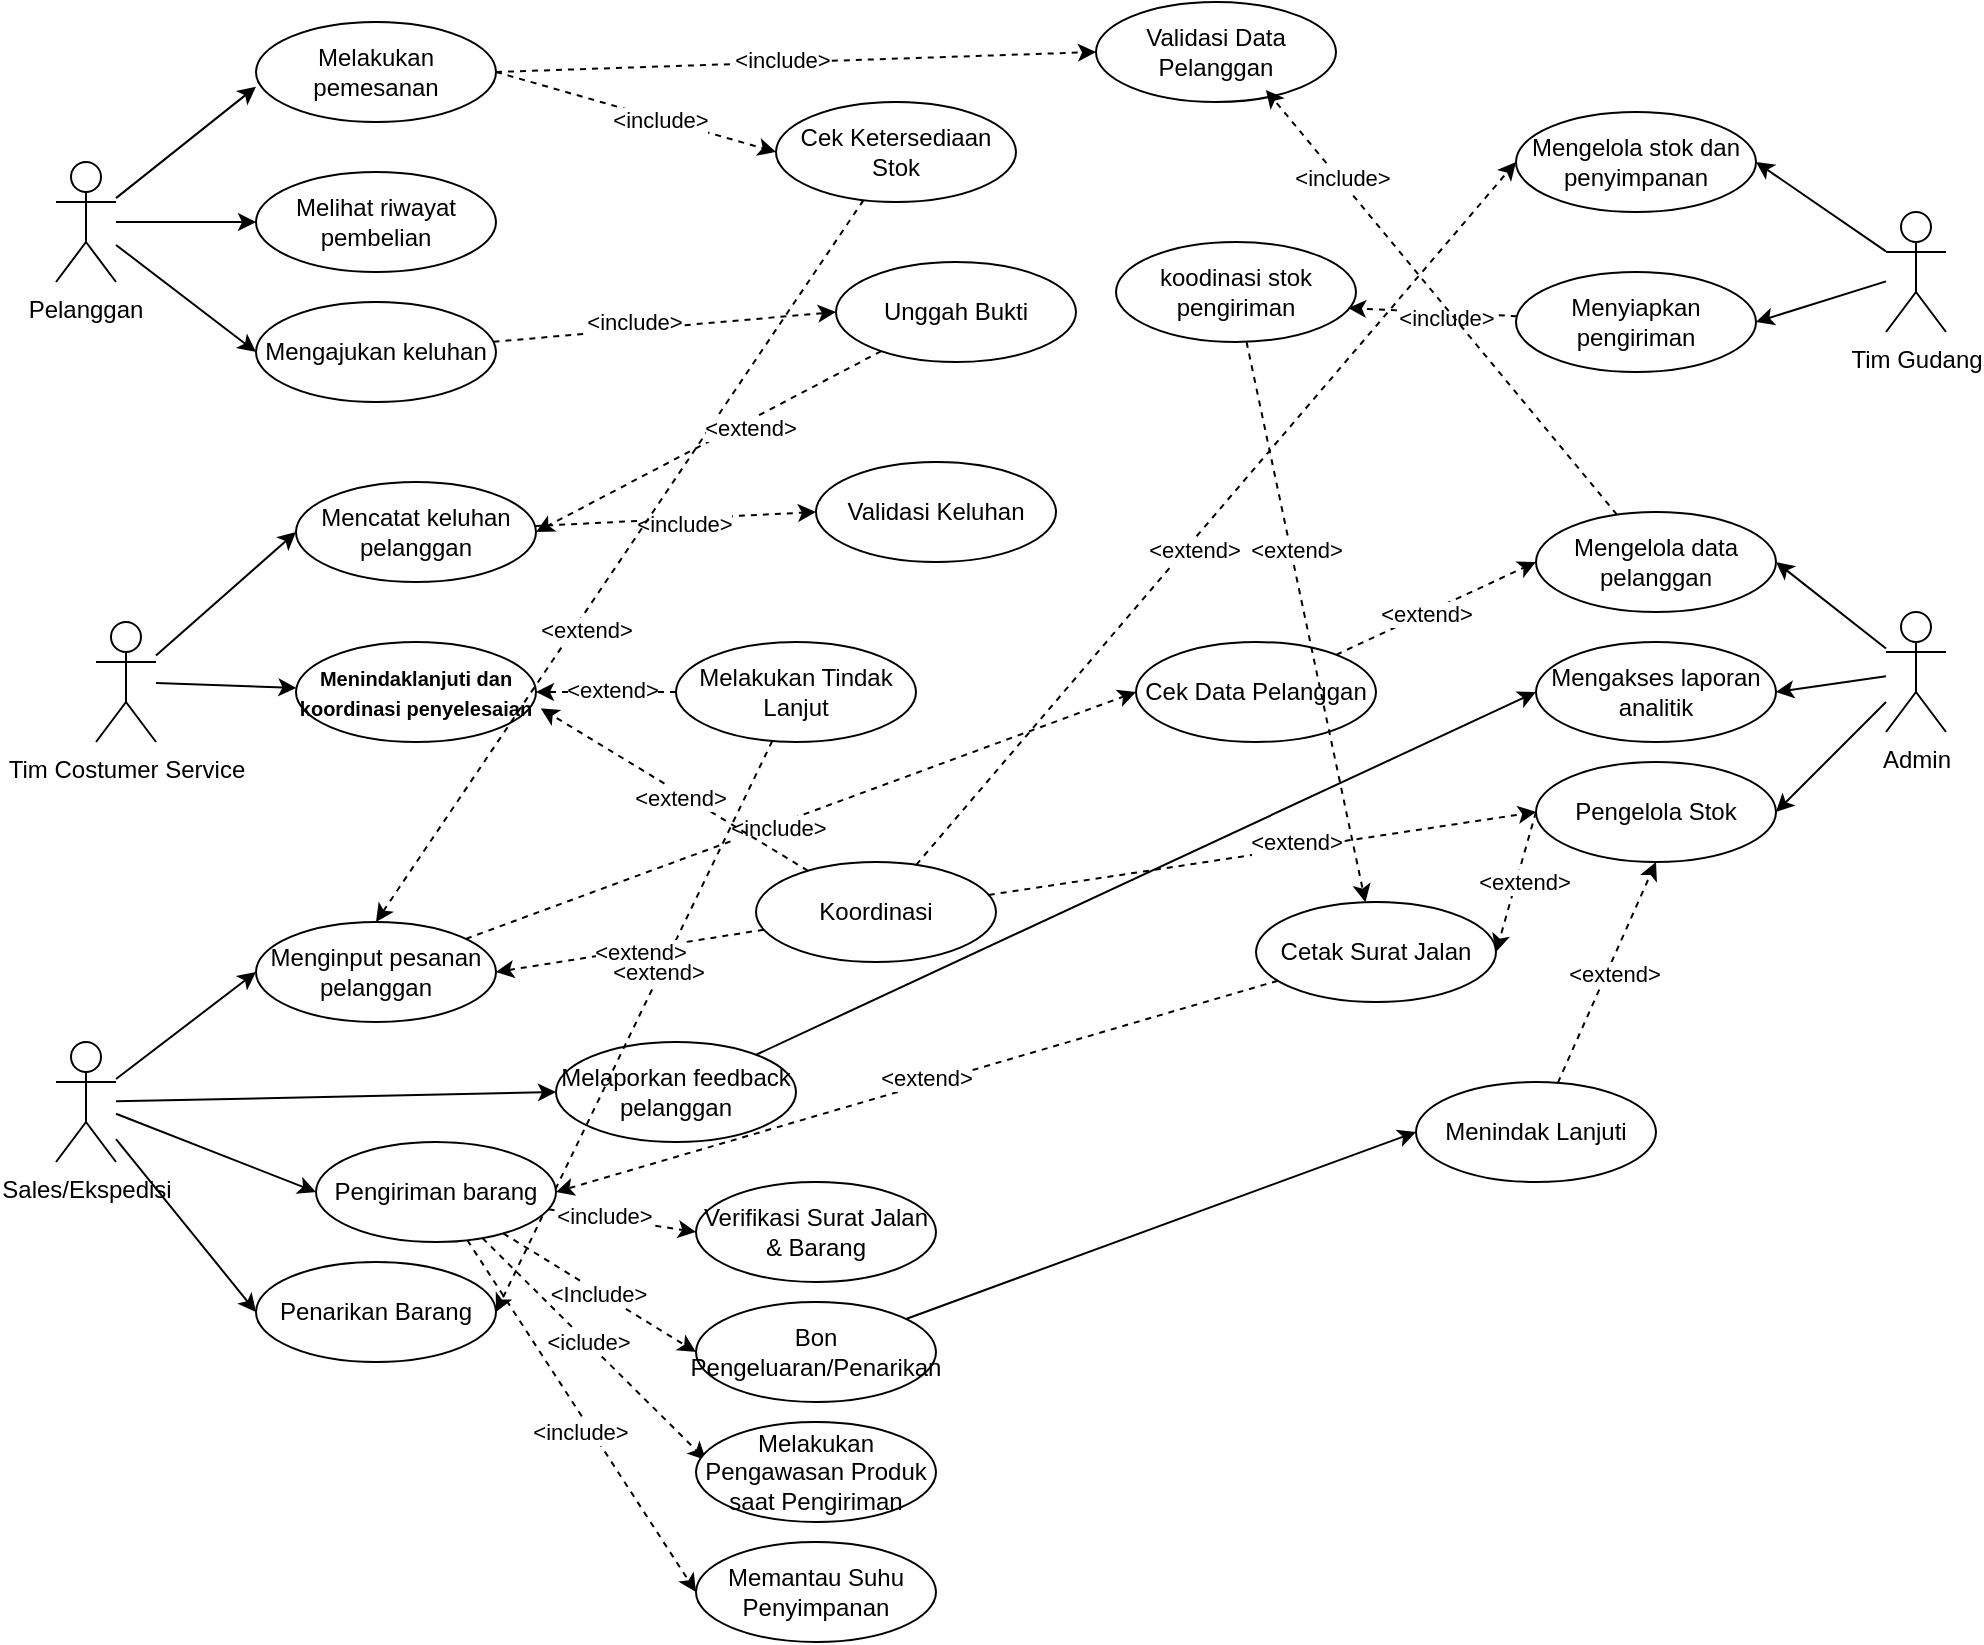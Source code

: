 <mxfile>
    <diagram id="A9RWl5Ja1mrFfkjDTp6f" name="Page-1">
        <mxGraphModel dx="1467" dy="485" grid="1" gridSize="10" guides="1" tooltips="1" connect="1" arrows="1" fold="1" page="1" pageScale="1" pageWidth="850" pageHeight="1100" math="0" shadow="0">
            <root>
                <mxCell id="0"/>
                <mxCell id="1" parent="0"/>
                <mxCell id="39" style="edgeStyle=none;html=1;entryX=0;entryY=0.5;entryDx=0;entryDy=0;" parent="1" source="2" target="14" edge="1">
                    <mxGeometry relative="1" as="geometry"/>
                </mxCell>
                <mxCell id="40" style="edgeStyle=none;html=1;entryX=0;entryY=0.5;entryDx=0;entryDy=0;" parent="1" source="2" target="15" edge="1">
                    <mxGeometry relative="1" as="geometry"/>
                </mxCell>
                <object label="Pelanggan" id="2">
                    <mxCell style="shape=umlActor;verticalLabelPosition=bottom;verticalAlign=top;outlineConnect=0;whiteSpace=wrap;align=center;" parent="1" vertex="1">
                        <mxGeometry x="20" y="160" width="30" height="60" as="geometry"/>
                    </mxCell>
                </object>
                <mxCell id="22" style="edgeStyle=none;html=1;entryX=0;entryY=0.5;entryDx=0;entryDy=0;" parent="1" source="7" target="16" edge="1">
                    <mxGeometry relative="1" as="geometry"/>
                </mxCell>
                <mxCell id="23" style="edgeStyle=none;html=1;entryX=0;entryY=0.5;entryDx=0;entryDy=0;" parent="1" source="7" target="17" edge="1">
                    <mxGeometry relative="1" as="geometry"/>
                </mxCell>
                <mxCell id="107" style="edgeStyle=none;html=1;entryX=0;entryY=0.5;entryDx=0;entryDy=0;" edge="1" parent="1" source="7" target="106">
                    <mxGeometry relative="1" as="geometry"/>
                </mxCell>
                <mxCell id="145" style="edgeStyle=none;html=1;entryX=0;entryY=0.5;entryDx=0;entryDy=0;" edge="1" parent="1" source="7" target="144">
                    <mxGeometry relative="1" as="geometry"/>
                </mxCell>
                <mxCell id="7" value="Sales/Ekspedisi" style="shape=umlActor;verticalLabelPosition=bottom;verticalAlign=top;html=1;outlineConnect=0;" parent="1" vertex="1">
                    <mxGeometry x="20" y="600" width="30" height="60" as="geometry"/>
                </mxCell>
                <mxCell id="41" style="edgeStyle=none;html=1;entryX=1;entryY=0.5;entryDx=0;entryDy=0;" parent="1" source="8" target="33" edge="1">
                    <mxGeometry relative="1" as="geometry"/>
                </mxCell>
                <mxCell id="42" style="edgeStyle=none;html=1;entryX=1;entryY=0.5;entryDx=0;entryDy=0;" parent="1" source="8" target="32" edge="1">
                    <mxGeometry relative="1" as="geometry"/>
                </mxCell>
                <mxCell id="8" value="Tim Gudang" style="shape=umlActor;verticalLabelPosition=bottom;verticalAlign=top;html=1;outlineConnect=0;" parent="1" vertex="1">
                    <mxGeometry x="935" y="185" width="30" height="60" as="geometry"/>
                </mxCell>
                <mxCell id="43" style="edgeStyle=none;html=1;entryX=1;entryY=0.5;entryDx=0;entryDy=0;" parent="1" source="10" target="30" edge="1">
                    <mxGeometry relative="1" as="geometry"/>
                </mxCell>
                <mxCell id="109" style="edgeStyle=none;html=1;entryX=1;entryY=0.5;entryDx=0;entryDy=0;" edge="1" parent="1" source="10" target="108">
                    <mxGeometry relative="1" as="geometry"/>
                </mxCell>
                <mxCell id="10" value="Admin" style="shape=umlActor;verticalLabelPosition=bottom;verticalAlign=top;html=1;outlineConnect=0;" parent="1" vertex="1">
                    <mxGeometry x="935" y="385" width="30" height="60" as="geometry"/>
                </mxCell>
                <mxCell id="35" value="" style="edgeStyle=none;html=1;" parent="1" source="11" target="26" edge="1">
                    <mxGeometry relative="1" as="geometry"/>
                </mxCell>
                <mxCell id="36" style="edgeStyle=none;html=1;entryX=0;entryY=0.5;entryDx=0;entryDy=0;" parent="1" source="11" target="25" edge="1">
                    <mxGeometry relative="1" as="geometry"/>
                </mxCell>
                <mxCell id="11" value="Tim Costumer Service" style="shape=umlActor;verticalLabelPosition=bottom;verticalAlign=top;html=1;outlineConnect=0;" parent="1" vertex="1">
                    <mxGeometry x="40" y="390" width="30" height="60" as="geometry"/>
                </mxCell>
                <mxCell id="51" style="edgeStyle=none;html=1;exitX=1;exitY=0.5;exitDx=0;exitDy=0;entryX=0;entryY=0.5;entryDx=0;entryDy=0;dashed=1;" parent="1" source="13" target="50" edge="1">
                    <mxGeometry relative="1" as="geometry"/>
                </mxCell>
                <mxCell id="55" value="&amp;lt;include&amp;gt;" style="edgeLabel;html=1;align=center;verticalAlign=middle;resizable=0;points=[];" parent="51" vertex="1" connectable="0">
                    <mxGeometry x="-0.05" y="2" relative="1" as="geometry">
                        <mxPoint as="offset"/>
                    </mxGeometry>
                </mxCell>
                <mxCell id="57" style="edgeStyle=none;html=1;entryX=0;entryY=0.5;entryDx=0;entryDy=0;exitX=1;exitY=0.5;exitDx=0;exitDy=0;dashed=1;" parent="1" source="13" target="56" edge="1">
                    <mxGeometry relative="1" as="geometry"/>
                </mxCell>
                <mxCell id="62" value="&amp;lt;include&amp;gt;" style="edgeLabel;html=1;align=center;verticalAlign=middle;resizable=0;points=[];" parent="57" vertex="1" connectable="0">
                    <mxGeometry x="0.175" relative="1" as="geometry">
                        <mxPoint as="offset"/>
                    </mxGeometry>
                </mxCell>
                <mxCell id="13" value="Melakukan pemesanan" style="ellipse;whiteSpace=wrap;html=1;" parent="1" vertex="1">
                    <mxGeometry x="120" y="90" width="120" height="50" as="geometry"/>
                </mxCell>
                <mxCell id="14" value="Melihat riwayat pembelian" style="ellipse;whiteSpace=wrap;html=1;" parent="1" vertex="1">
                    <mxGeometry x="120" y="165" width="120" height="50" as="geometry"/>
                </mxCell>
                <mxCell id="64" style="edgeStyle=none;html=1;entryX=0;entryY=0.5;entryDx=0;entryDy=0;dashed=1;" parent="1" source="15" target="63" edge="1">
                    <mxGeometry relative="1" as="geometry"/>
                </mxCell>
                <mxCell id="66" value="&amp;lt;include&amp;gt;" style="edgeLabel;html=1;align=center;verticalAlign=middle;resizable=0;points=[];" parent="64" vertex="1" connectable="0">
                    <mxGeometry x="-0.174" y="4" relative="1" as="geometry">
                        <mxPoint as="offset"/>
                    </mxGeometry>
                </mxCell>
                <mxCell id="15" value="Mengajukan keluhan" style="ellipse;whiteSpace=wrap;html=1;" parent="1" vertex="1">
                    <mxGeometry x="120" y="230" width="120" height="50" as="geometry"/>
                </mxCell>
                <mxCell id="97" style="edgeStyle=none;html=1;entryX=0;entryY=0.5;entryDx=0;entryDy=0;dashed=1;" parent="1" source="16" target="95" edge="1">
                    <mxGeometry relative="1" as="geometry"/>
                </mxCell>
                <mxCell id="98" value="&amp;lt;include&amp;gt;" style="edgeLabel;html=1;align=center;verticalAlign=middle;resizable=0;points=[];" parent="97" vertex="1" connectable="0">
                    <mxGeometry x="-0.067" y="-3" relative="1" as="geometry">
                        <mxPoint x="-1" y="-1" as="offset"/>
                    </mxGeometry>
                </mxCell>
                <mxCell id="16" value="Menginput pesanan pelanggan" style="ellipse;whiteSpace=wrap;html=1;" parent="1" vertex="1">
                    <mxGeometry x="120" y="540" width="120" height="50" as="geometry"/>
                </mxCell>
                <mxCell id="135" style="edgeStyle=none;html=1;entryX=0;entryY=0.5;entryDx=0;entryDy=0;" edge="1" parent="1" source="17" target="28">
                    <mxGeometry relative="1" as="geometry"/>
                </mxCell>
                <mxCell id="17" value="Melaporkan feedback pelanggan" style="ellipse;whiteSpace=wrap;html=1;" parent="1" vertex="1">
                    <mxGeometry x="270" y="600" width="120" height="50" as="geometry"/>
                </mxCell>
                <mxCell id="83" style="edgeStyle=none;html=1;entryX=0;entryY=0.5;entryDx=0;entryDy=0;dashed=1;" parent="1" source="25" target="82" edge="1">
                    <mxGeometry relative="1" as="geometry"/>
                </mxCell>
                <mxCell id="84" value="&amp;lt;include&amp;gt;" style="edgeLabel;html=1;align=center;verticalAlign=middle;resizable=0;points=[];" parent="83" vertex="1" connectable="0">
                    <mxGeometry x="0.051" y="-2" relative="1" as="geometry">
                        <mxPoint as="offset"/>
                    </mxGeometry>
                </mxCell>
                <mxCell id="25" value="Mencatat keluhan pelanggan" style="ellipse;whiteSpace=wrap;html=1;" parent="1" vertex="1">
                    <mxGeometry x="140" y="320" width="120" height="50" as="geometry"/>
                </mxCell>
                <mxCell id="26" value="&lt;font style=&quot;font-size: 10px;&quot;&gt;Menindaklanjuti dan koordinasi penyelesaian&lt;/font&gt;" style="ellipse;whiteSpace=wrap;html=1;fontStyle=1" parent="1" vertex="1">
                    <mxGeometry x="140" y="400" width="120" height="50" as="geometry"/>
                </mxCell>
                <mxCell id="28" value="Mengakses laporan analitik" style="ellipse;whiteSpace=wrap;html=1;" parent="1" vertex="1">
                    <mxGeometry x="760" y="400" width="120" height="50" as="geometry"/>
                </mxCell>
                <mxCell id="30" value="Mengelola data pelanggan" style="ellipse;whiteSpace=wrap;html=1;" parent="1" vertex="1">
                    <mxGeometry x="760" y="335" width="120" height="50" as="geometry"/>
                </mxCell>
                <mxCell id="32" value="Menyiapkan pengiriman" style="ellipse;whiteSpace=wrap;html=1;" parent="1" vertex="1">
                    <mxGeometry x="750" y="215" width="120" height="50" as="geometry"/>
                </mxCell>
                <mxCell id="33" value="Mengelola stok dan penyimpanan" style="ellipse;whiteSpace=wrap;html=1;" parent="1" vertex="1">
                    <mxGeometry x="750" y="135" width="120" height="50" as="geometry"/>
                </mxCell>
                <mxCell id="38" style="edgeStyle=none;html=1;entryX=0;entryY=0.647;entryDx=0;entryDy=0;entryPerimeter=0;" parent="1" source="2" target="13" edge="1">
                    <mxGeometry relative="1" as="geometry"/>
                </mxCell>
                <mxCell id="45" style="edgeStyle=none;html=1;entryX=1;entryY=0.5;entryDx=0;entryDy=0;" parent="1" source="10" target="28" edge="1">
                    <mxGeometry relative="1" as="geometry"/>
                </mxCell>
                <mxCell id="50" value="Validasi Data Pelanggan" style="ellipse;whiteSpace=wrap;html=1;" parent="1" vertex="1">
                    <mxGeometry x="540" y="80" width="120" height="50" as="geometry"/>
                </mxCell>
                <mxCell id="119" style="edgeStyle=none;html=1;entryX=0.5;entryY=0;entryDx=0;entryDy=0;dashed=1;" edge="1" parent="1" source="56" target="16">
                    <mxGeometry relative="1" as="geometry"/>
                </mxCell>
                <mxCell id="120" value="&amp;lt;extend&amp;gt;" style="edgeLabel;html=1;align=center;verticalAlign=middle;resizable=0;points=[];" vertex="1" connectable="0" parent="119">
                    <mxGeometry x="-0.118" y="1" relative="1" as="geometry">
                        <mxPoint x="-32" y="55" as="offset"/>
                    </mxGeometry>
                </mxCell>
                <mxCell id="56" value="Cek Ketersediaan Stok" style="ellipse;whiteSpace=wrap;html=1;" parent="1" vertex="1">
                    <mxGeometry x="380" y="130" width="120" height="50" as="geometry"/>
                </mxCell>
                <mxCell id="65" style="edgeStyle=none;html=1;entryX=1;entryY=0.5;entryDx=0;entryDy=0;dashed=1;" parent="1" source="63" target="25" edge="1">
                    <mxGeometry relative="1" as="geometry"/>
                </mxCell>
                <mxCell id="121" value="&amp;lt;extend&amp;gt;" style="edgeLabel;html=1;align=center;verticalAlign=middle;resizable=0;points=[];" vertex="1" connectable="0" parent="65">
                    <mxGeometry x="-0.228" y="4" relative="1" as="geometry">
                        <mxPoint x="-1" as="offset"/>
                    </mxGeometry>
                </mxCell>
                <mxCell id="63" value="Unggah Bukti " style="ellipse;whiteSpace=wrap;html=1;" parent="1" vertex="1">
                    <mxGeometry x="410" y="210" width="120" height="50" as="geometry"/>
                </mxCell>
                <mxCell id="68" style="edgeStyle=none;html=1;entryX=1;entryY=0.5;entryDx=0;entryDy=0;dashed=1;" parent="1" source="67" target="26" edge="1">
                    <mxGeometry relative="1" as="geometry"/>
                </mxCell>
                <mxCell id="70" value="&amp;lt;extend&amp;gt;" style="edgeLabel;html=1;align=center;verticalAlign=middle;resizable=0;points=[];" parent="68" vertex="1" connectable="0">
                    <mxGeometry x="-0.065" y="-1" relative="1" as="geometry">
                        <mxPoint as="offset"/>
                    </mxGeometry>
                </mxCell>
                <mxCell id="147" style="edgeStyle=none;html=1;entryX=1;entryY=0.5;entryDx=0;entryDy=0;dashed=1;" edge="1" parent="1" source="67" target="144">
                    <mxGeometry relative="1" as="geometry"/>
                </mxCell>
                <mxCell id="148" value="&amp;lt;extend&amp;gt;" style="edgeLabel;html=1;align=center;verticalAlign=middle;resizable=0;points=[];" vertex="1" connectable="0" parent="147">
                    <mxGeometry x="-0.182" y="-2" relative="1" as="geometry">
                        <mxPoint x="1" as="offset"/>
                    </mxGeometry>
                </mxCell>
                <mxCell id="67" value="Melakukan Tindak Lanjut" style="ellipse;whiteSpace=wrap;html=1;" parent="1" vertex="1">
                    <mxGeometry x="330" y="400" width="120" height="50" as="geometry"/>
                </mxCell>
                <mxCell id="86" style="edgeStyle=none;html=1;entryX=1;entryY=0.5;entryDx=0;entryDy=0;dashed=1;" parent="1" source="71" target="16" edge="1">
                    <mxGeometry relative="1" as="geometry"/>
                </mxCell>
                <mxCell id="87" value="&amp;lt;extend&amp;gt;" style="edgeLabel;html=1;align=center;verticalAlign=middle;resizable=0;points=[];" parent="86" vertex="1" connectable="0">
                    <mxGeometry x="-0.061" y="1" relative="1" as="geometry">
                        <mxPoint as="offset"/>
                    </mxGeometry>
                </mxCell>
                <mxCell id="124" style="edgeStyle=none;html=1;entryX=0;entryY=0.5;entryDx=0;entryDy=0;dashed=1;" edge="1" parent="1" source="71" target="108">
                    <mxGeometry relative="1" as="geometry"/>
                </mxCell>
                <mxCell id="125" value="&amp;lt;extend&amp;gt;" style="edgeLabel;html=1;align=center;verticalAlign=middle;resizable=0;points=[];" vertex="1" connectable="0" parent="124">
                    <mxGeometry x="-0.113" y="-2" relative="1" as="geometry">
                        <mxPoint x="32" y="-10" as="offset"/>
                    </mxGeometry>
                </mxCell>
                <mxCell id="71" value="Koordinasi" style="ellipse;whiteSpace=wrap;html=1;" parent="1" vertex="1">
                    <mxGeometry x="370" y="510" width="120" height="50" as="geometry"/>
                </mxCell>
                <mxCell id="76" style="edgeStyle=none;html=1;entryX=1.02;entryY=0.664;entryDx=0;entryDy=0;entryPerimeter=0;dashed=1;" parent="1" source="71" target="26" edge="1">
                    <mxGeometry relative="1" as="geometry"/>
                </mxCell>
                <mxCell id="79" value="&amp;lt;extend&amp;gt;" style="edgeLabel;html=1;align=center;verticalAlign=middle;resizable=0;points=[];" parent="76" vertex="1" connectable="0">
                    <mxGeometry x="-0.056" y="2" relative="1" as="geometry">
                        <mxPoint as="offset"/>
                    </mxGeometry>
                </mxCell>
                <mxCell id="78" style="edgeStyle=none;html=1;dashed=1;entryX=0;entryY=0.5;entryDx=0;entryDy=0;" parent="1" source="71" target="33" edge="1">
                    <mxGeometry relative="1" as="geometry">
                        <mxPoint x="760" y="490" as="targetPoint"/>
                    </mxGeometry>
                </mxCell>
                <mxCell id="80" value="&amp;lt;extend&amp;gt;" style="edgeLabel;html=1;align=center;verticalAlign=middle;resizable=0;points=[];" parent="78" vertex="1" connectable="0">
                    <mxGeometry x="-0.088" y="-3" relative="1" as="geometry">
                        <mxPoint as="offset"/>
                    </mxGeometry>
                </mxCell>
                <mxCell id="82" value="Validasi Keluhan" style="ellipse;whiteSpace=wrap;html=1;" parent="1" vertex="1">
                    <mxGeometry x="400" y="310" width="120" height="50" as="geometry"/>
                </mxCell>
                <mxCell id="99" style="edgeStyle=none;html=1;entryX=0;entryY=0.5;entryDx=0;entryDy=0;dashed=1;" parent="1" source="95" target="30" edge="1">
                    <mxGeometry relative="1" as="geometry"/>
                </mxCell>
                <mxCell id="122" value="&amp;lt;extend&amp;gt;" style="edgeLabel;html=1;align=center;verticalAlign=middle;resizable=0;points=[];" vertex="1" connectable="0" parent="99">
                    <mxGeometry x="-0.109" relative="1" as="geometry">
                        <mxPoint as="offset"/>
                    </mxGeometry>
                </mxCell>
                <mxCell id="95" value="Cek Data Pelanggan" style="ellipse;whiteSpace=wrap;html=1;" parent="1" vertex="1">
                    <mxGeometry x="560" y="400" width="120" height="50" as="geometry"/>
                </mxCell>
                <mxCell id="115" style="edgeStyle=none;html=1;entryX=0;entryY=0.5;entryDx=0;entryDy=0;dashed=1;" edge="1" parent="1" source="106" target="114">
                    <mxGeometry relative="1" as="geometry"/>
                </mxCell>
                <mxCell id="116" value="&amp;lt;Include&amp;gt;" style="edgeLabel;html=1;align=center;verticalAlign=middle;resizable=0;points=[];" vertex="1" connectable="0" parent="115">
                    <mxGeometry x="-0.004" y="-1" relative="1" as="geometry">
                        <mxPoint as="offset"/>
                    </mxGeometry>
                </mxCell>
                <mxCell id="150" style="edgeStyle=none;html=1;dashed=1;entryX=0.042;entryY=0.38;entryDx=0;entryDy=0;entryPerimeter=0;" edge="1" parent="1" source="106" target="149">
                    <mxGeometry relative="1" as="geometry"/>
                </mxCell>
                <mxCell id="151" value="&amp;lt;iclude&amp;gt;" style="edgeLabel;html=1;align=center;verticalAlign=middle;resizable=0;points=[];" vertex="1" connectable="0" parent="150">
                    <mxGeometry x="-0.059" relative="1" as="geometry">
                        <mxPoint as="offset"/>
                    </mxGeometry>
                </mxCell>
                <mxCell id="153" style="edgeStyle=none;html=1;entryX=0;entryY=0.5;entryDx=0;entryDy=0;dashed=1;" edge="1" parent="1" source="106" target="152">
                    <mxGeometry relative="1" as="geometry"/>
                </mxCell>
                <mxCell id="154" value="&amp;lt;include&amp;gt;" style="edgeLabel;html=1;align=center;verticalAlign=middle;resizable=0;points=[];" vertex="1" connectable="0" parent="153">
                    <mxGeometry x="-0.003" y="-1" relative="1" as="geometry">
                        <mxPoint y="7" as="offset"/>
                    </mxGeometry>
                </mxCell>
                <mxCell id="156" style="edgeStyle=none;html=1;entryX=0;entryY=0.5;entryDx=0;entryDy=0;dashed=1;" edge="1" parent="1" source="106" target="155">
                    <mxGeometry relative="1" as="geometry"/>
                </mxCell>
                <mxCell id="157" value="&amp;lt;include&amp;gt;" style="edgeLabel;html=1;align=center;verticalAlign=middle;resizable=0;points=[];" vertex="1" connectable="0" parent="156">
                    <mxGeometry x="-0.251" y="1" relative="1" as="geometry">
                        <mxPoint as="offset"/>
                    </mxGeometry>
                </mxCell>
                <mxCell id="106" value="Pengiriman barang" style="ellipse;whiteSpace=wrap;html=1;" vertex="1" parent="1">
                    <mxGeometry x="150" y="650" width="120" height="50" as="geometry"/>
                </mxCell>
                <mxCell id="108" value="Pengelola Stok" style="ellipse;whiteSpace=wrap;html=1;" vertex="1" parent="1">
                    <mxGeometry x="760" y="460" width="120" height="50" as="geometry"/>
                </mxCell>
                <mxCell id="133" style="edgeStyle=none;html=1;entryX=1;entryY=0.5;entryDx=0;entryDy=0;dashed=1;" edge="1" parent="1" source="110" target="106">
                    <mxGeometry relative="1" as="geometry"/>
                </mxCell>
                <mxCell id="134" value="&amp;lt;extend&amp;gt;" style="edgeLabel;html=1;align=center;verticalAlign=middle;resizable=0;points=[];" vertex="1" connectable="0" parent="133">
                    <mxGeometry x="-0.026" y="-3" relative="1" as="geometry">
                        <mxPoint as="offset"/>
                    </mxGeometry>
                </mxCell>
                <mxCell id="110" value="&lt;span data-end=&quot;2466&quot; data-start=&quot;2431&quot;&gt;Cetak Surat Jalan&lt;/span&gt;" style="ellipse;whiteSpace=wrap;html=1;" vertex="1" parent="1">
                    <mxGeometry x="620" y="530" width="120" height="50" as="geometry"/>
                </mxCell>
                <mxCell id="112" style="edgeStyle=none;html=1;entryX=1;entryY=0.5;entryDx=0;entryDy=0;dashed=1;exitX=0;exitY=0.5;exitDx=0;exitDy=0;" edge="1" parent="1" source="108" target="110">
                    <mxGeometry relative="1" as="geometry">
                        <mxPoint x="775" y="496" as="sourcePoint"/>
                        <mxPoint x="710" y="520" as="targetPoint"/>
                    </mxGeometry>
                </mxCell>
                <mxCell id="113" value="&amp;lt;extend&amp;gt;" style="edgeLabel;html=1;align=center;verticalAlign=middle;resizable=0;points=[];" vertex="1" connectable="0" parent="112">
                    <mxGeometry x="-0.039" y="3" relative="1" as="geometry">
                        <mxPoint as="offset"/>
                    </mxGeometry>
                </mxCell>
                <mxCell id="140" style="edgeStyle=none;html=1;entryX=0;entryY=0.5;entryDx=0;entryDy=0;" edge="1" parent="1" source="114" target="139">
                    <mxGeometry relative="1" as="geometry"/>
                </mxCell>
                <mxCell id="114" value="Bon Pengeluaran/Penarikan" style="ellipse;whiteSpace=wrap;html=1;" vertex="1" parent="1">
                    <mxGeometry x="340" y="730" width="120" height="50" as="geometry"/>
                </mxCell>
                <mxCell id="131" style="edgeStyle=none;html=1;dashed=1;" edge="1" parent="1" source="128" target="110">
                    <mxGeometry relative="1" as="geometry"/>
                </mxCell>
                <mxCell id="132" value="&amp;lt;extend&amp;gt;" style="edgeLabel;html=1;align=center;verticalAlign=middle;resizable=0;points=[];" vertex="1" connectable="0" parent="131">
                    <mxGeometry x="-0.255" y="2" relative="1" as="geometry">
                        <mxPoint as="offset"/>
                    </mxGeometry>
                </mxCell>
                <mxCell id="128" value="koodinasi stok pengiriman" style="ellipse;whiteSpace=wrap;html=1;" vertex="1" parent="1">
                    <mxGeometry x="550" y="200" width="120" height="50" as="geometry"/>
                </mxCell>
                <mxCell id="129" style="edgeStyle=none;html=1;entryX=0.967;entryY=0.66;entryDx=0;entryDy=0;entryPerimeter=0;dashed=1;" edge="1" parent="1" source="32" target="128">
                    <mxGeometry relative="1" as="geometry"/>
                </mxCell>
                <mxCell id="130" value="&amp;lt;include&amp;gt;" style="edgeLabel;html=1;align=center;verticalAlign=middle;resizable=0;points=[];" vertex="1" connectable="0" parent="129">
                    <mxGeometry x="-0.165" y="2" relative="1" as="geometry">
                        <mxPoint as="offset"/>
                    </mxGeometry>
                </mxCell>
                <mxCell id="141" style="edgeStyle=none;html=1;entryX=0.5;entryY=1;entryDx=0;entryDy=0;dashed=1;" edge="1" parent="1" source="139" target="108">
                    <mxGeometry relative="1" as="geometry"/>
                </mxCell>
                <mxCell id="143" value="&amp;lt;extend&amp;gt;" style="edgeLabel;html=1;align=center;verticalAlign=middle;resizable=0;points=[];" vertex="1" connectable="0" parent="141">
                    <mxGeometry x="0.018" y="-3" relative="1" as="geometry">
                        <mxPoint as="offset"/>
                    </mxGeometry>
                </mxCell>
                <mxCell id="139" value="Menindak Lanjuti" style="ellipse;whiteSpace=wrap;html=1;" vertex="1" parent="1">
                    <mxGeometry x="700" y="620" width="120" height="50" as="geometry"/>
                </mxCell>
                <mxCell id="144" value="Penarikan Barang" style="ellipse;whiteSpace=wrap;html=1;" vertex="1" parent="1">
                    <mxGeometry x="120" y="710" width="120" height="50" as="geometry"/>
                </mxCell>
                <mxCell id="149" value="Melakukan Pengawasan Produk saat Pengiriman" style="ellipse;whiteSpace=wrap;html=1;" vertex="1" parent="1">
                    <mxGeometry x="340" y="790" width="120" height="50" as="geometry"/>
                </mxCell>
                <mxCell id="152" value="Memantau Suhu Penyimpanan" style="ellipse;whiteSpace=wrap;html=1;" vertex="1" parent="1">
                    <mxGeometry x="340" y="850" width="120" height="50" as="geometry"/>
                </mxCell>
                <mxCell id="155" value="Verifikasi Surat Jalan &amp;amp; Barang" style="ellipse;whiteSpace=wrap;html=1;" vertex="1" parent="1">
                    <mxGeometry x="340" y="670" width="120" height="50" as="geometry"/>
                </mxCell>
                <mxCell id="159" style="edgeStyle=none;html=1;entryX=0.708;entryY=0.88;entryDx=0;entryDy=0;entryPerimeter=0;dashed=1;" edge="1" parent="1" source="30" target="50">
                    <mxGeometry relative="1" as="geometry"/>
                </mxCell>
                <mxCell id="160" value="&amp;lt;include&amp;gt;" style="edgeLabel;html=1;align=center;verticalAlign=middle;resizable=0;points=[];" vertex="1" connectable="0" parent="159">
                    <mxGeometry x="0.583" y="-1" relative="1" as="geometry">
                        <mxPoint as="offset"/>
                    </mxGeometry>
                </mxCell>
            </root>
        </mxGraphModel>
    </diagram>
</mxfile>